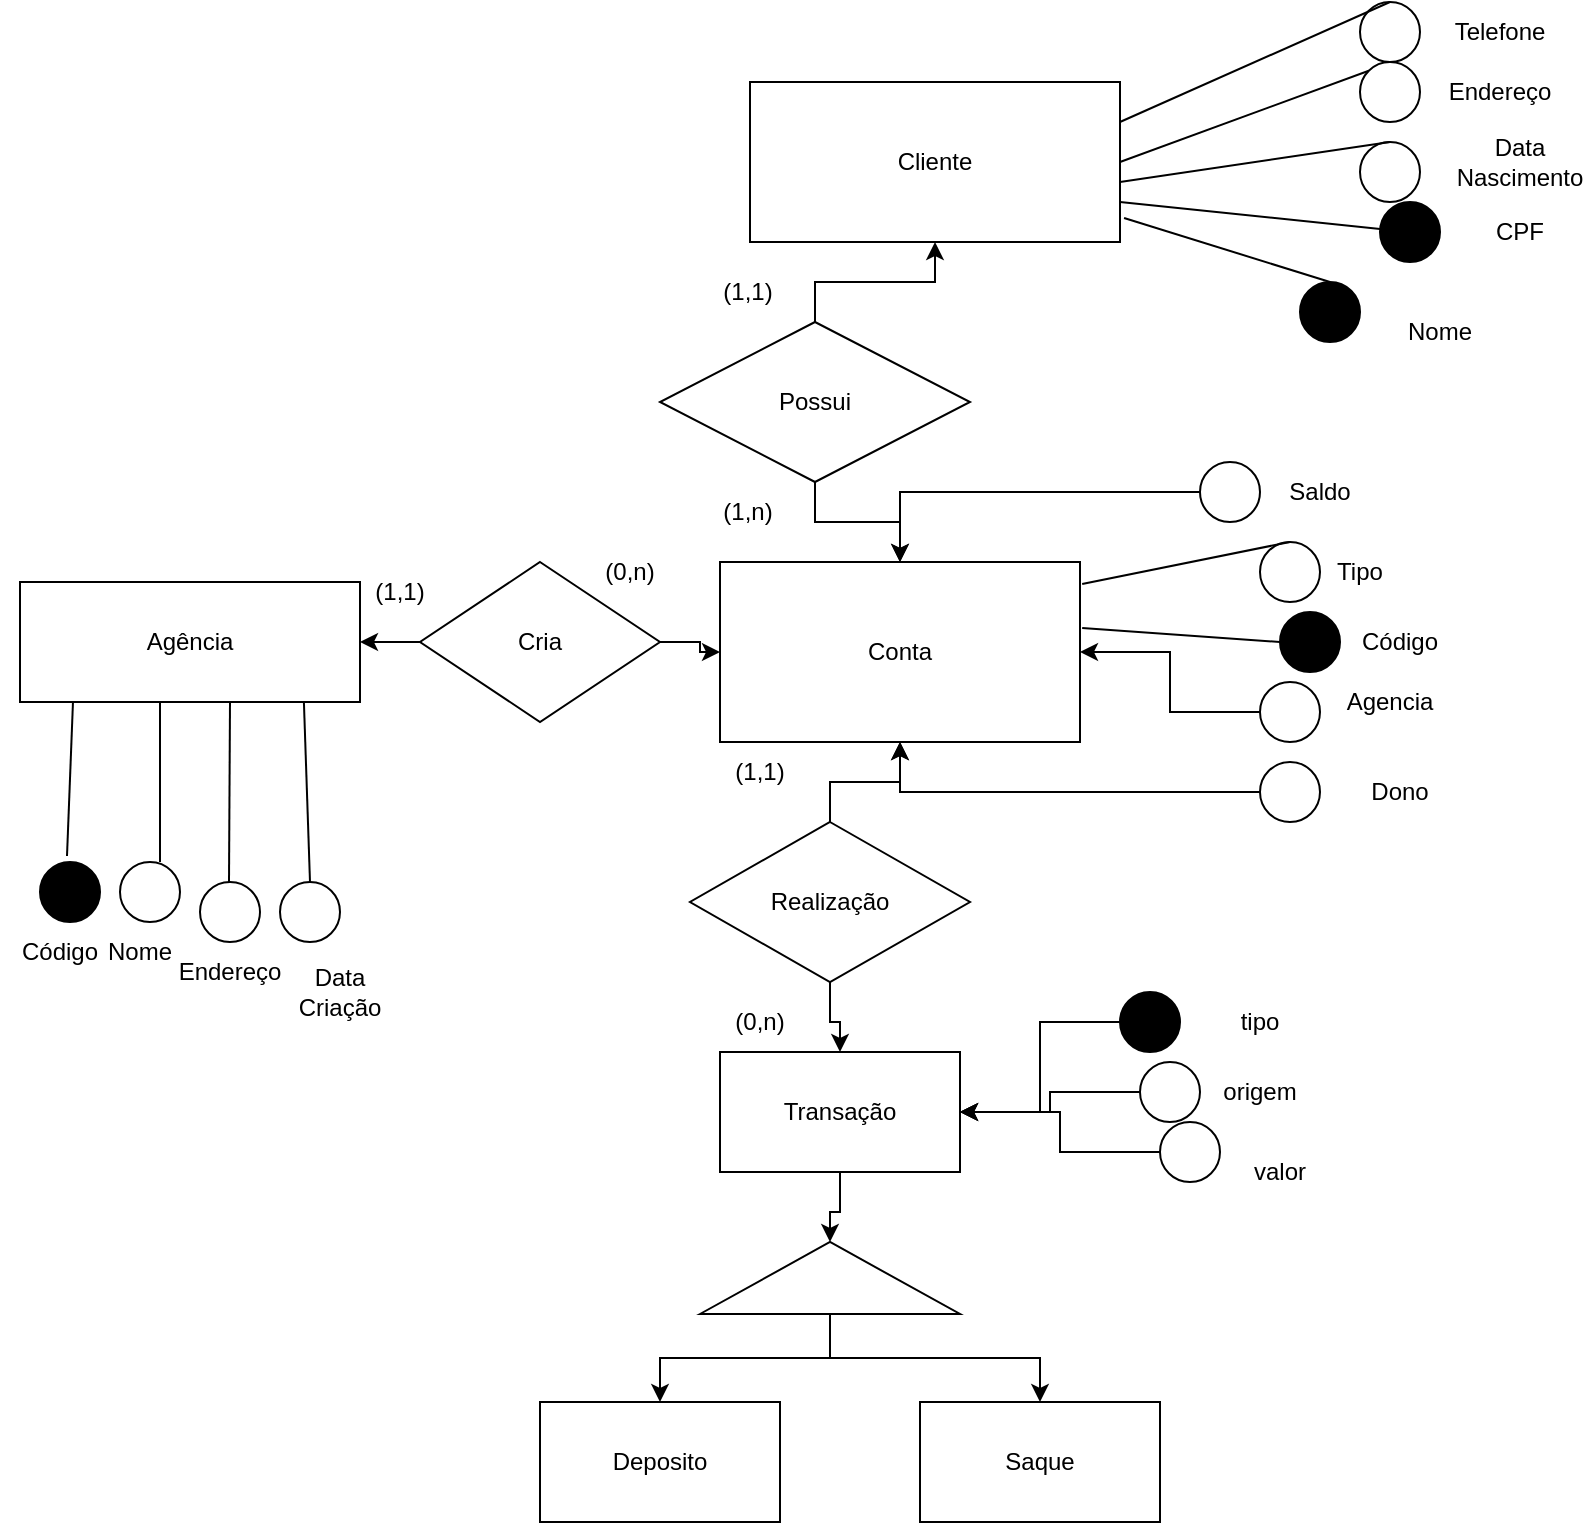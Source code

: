 <mxfile version="21.6.8" type="github">
  <diagram name="Página-1" id="feRc4wMNCI0Biom_shZm">
    <mxGraphModel dx="1374" dy="795" grid="1" gridSize="10" guides="1" tooltips="1" connect="1" arrows="1" fold="1" page="1" pageScale="1" pageWidth="827" pageHeight="1169" math="0" shadow="0">
      <root>
        <mxCell id="0" />
        <mxCell id="1" parent="0" />
        <mxCell id="miS-lUIL0OgM5NuOEFG1-1" value="Cliente" style="rounded=0;whiteSpace=wrap;html=1;" parent="1" vertex="1">
          <mxGeometry x="385" y="70" width="185" height="80" as="geometry" />
        </mxCell>
        <mxCell id="miS-lUIL0OgM5NuOEFG1-2" value="" style="endArrow=none;html=1;rounded=0;entryX=1.011;entryY=0.85;entryDx=0;entryDy=0;entryPerimeter=0;exitX=0.5;exitY=0;exitDx=0;exitDy=0;" parent="1" source="miS-lUIL0OgM5NuOEFG1-3" target="miS-lUIL0OgM5NuOEFG1-1" edge="1">
          <mxGeometry width="50" height="50" relative="1" as="geometry">
            <mxPoint x="40" y="230" as="sourcePoint" />
            <mxPoint x="100" y="210" as="targetPoint" />
            <Array as="points" />
          </mxGeometry>
        </mxCell>
        <mxCell id="miS-lUIL0OgM5NuOEFG1-3" value="" style="ellipse;whiteSpace=wrap;html=1;aspect=fixed;fillColor=#000000;" parent="1" vertex="1">
          <mxGeometry x="660" y="170" width="30" height="30" as="geometry" />
        </mxCell>
        <mxCell id="miS-lUIL0OgM5NuOEFG1-5" value="Nome" style="text;html=1;strokeColor=none;fillColor=none;align=center;verticalAlign=middle;whiteSpace=wrap;rounded=0;" parent="1" vertex="1">
          <mxGeometry x="700" y="180" width="60" height="30" as="geometry" />
        </mxCell>
        <mxCell id="miS-lUIL0OgM5NuOEFG1-6" value="" style="endArrow=none;html=1;rounded=0;exitX=1;exitY=0.75;exitDx=0;exitDy=0;" parent="1" source="miS-lUIL0OgM5NuOEFG1-1" target="miS-lUIL0OgM5NuOEFG1-7" edge="1">
          <mxGeometry width="50" height="50" relative="1" as="geometry">
            <mxPoint x="70" y="230" as="sourcePoint" />
            <mxPoint x="60" y="160" as="targetPoint" />
          </mxGeometry>
        </mxCell>
        <mxCell id="miS-lUIL0OgM5NuOEFG1-7" value="" style="ellipse;whiteSpace=wrap;html=1;aspect=fixed;fillColor=#000000;" parent="1" vertex="1">
          <mxGeometry x="700" y="130" width="30" height="30" as="geometry" />
        </mxCell>
        <mxCell id="miS-lUIL0OgM5NuOEFG1-8" value="CPF" style="text;html=1;strokeColor=none;fillColor=none;align=center;verticalAlign=middle;whiteSpace=wrap;rounded=0;" parent="1" vertex="1">
          <mxGeometry x="740" y="130" width="60" height="30" as="geometry" />
        </mxCell>
        <mxCell id="miS-lUIL0OgM5NuOEFG1-9" value="" style="ellipse;whiteSpace=wrap;html=1;aspect=fixed;" parent="1" vertex="1">
          <mxGeometry x="690" y="100" width="30" height="30" as="geometry" />
        </mxCell>
        <mxCell id="miS-lUIL0OgM5NuOEFG1-11" value="&lt;div&gt;Data&lt;/div&gt;&lt;div&gt;Nascimento&lt;br&gt;&lt;/div&gt;" style="text;html=1;strokeColor=none;fillColor=none;align=center;verticalAlign=middle;whiteSpace=wrap;rounded=0;" parent="1" vertex="1">
          <mxGeometry x="740" y="95" width="60" height="30" as="geometry" />
        </mxCell>
        <mxCell id="miS-lUIL0OgM5NuOEFG1-12" value="" style="endArrow=none;html=1;rounded=0;entryX=0.5;entryY=0;entryDx=0;entryDy=0;" parent="1" target="miS-lUIL0OgM5NuOEFG1-9" edge="1">
          <mxGeometry width="50" height="50" relative="1" as="geometry">
            <mxPoint x="570" y="120" as="sourcePoint" />
            <mxPoint x="100" y="220" as="targetPoint" />
            <Array as="points" />
          </mxGeometry>
        </mxCell>
        <mxCell id="miS-lUIL0OgM5NuOEFG1-14" value="" style="ellipse;whiteSpace=wrap;html=1;aspect=fixed;" parent="1" vertex="1">
          <mxGeometry x="690" y="60" width="30" height="30" as="geometry" />
        </mxCell>
        <mxCell id="miS-lUIL0OgM5NuOEFG1-15" value="" style="endArrow=none;html=1;rounded=0;exitX=1;exitY=0.5;exitDx=0;exitDy=0;entryX=0;entryY=0;entryDx=0;entryDy=0;" parent="1" target="miS-lUIL0OgM5NuOEFG1-14" edge="1" source="miS-lUIL0OgM5NuOEFG1-1">
          <mxGeometry width="50" height="50" relative="1" as="geometry">
            <mxPoint x="660" y="150" as="sourcePoint" />
            <mxPoint x="668" y="218" as="targetPoint" />
            <Array as="points" />
          </mxGeometry>
        </mxCell>
        <mxCell id="miS-lUIL0OgM5NuOEFG1-16" value="Endereço" style="text;html=1;strokeColor=none;fillColor=none;align=center;verticalAlign=middle;whiteSpace=wrap;rounded=0;" parent="1" vertex="1">
          <mxGeometry x="730" y="60" width="60" height="30" as="geometry" />
        </mxCell>
        <mxCell id="miS-lUIL0OgM5NuOEFG1-17" value="" style="ellipse;whiteSpace=wrap;html=1;aspect=fixed;" parent="1" vertex="1">
          <mxGeometry x="690" y="30" width="30" height="30" as="geometry" />
        </mxCell>
        <mxCell id="miS-lUIL0OgM5NuOEFG1-18" value="" style="endArrow=none;html=1;rounded=0;entryX=0.5;entryY=0;entryDx=0;entryDy=0;exitX=1;exitY=0.25;exitDx=0;exitDy=0;" parent="1" source="miS-lUIL0OgM5NuOEFG1-1" target="miS-lUIL0OgM5NuOEFG1-17" edge="1">
          <mxGeometry width="50" height="50" relative="1" as="geometry">
            <mxPoint x="527" y="130" as="sourcePoint" />
            <mxPoint x="210" y="220" as="targetPoint" />
            <Array as="points" />
          </mxGeometry>
        </mxCell>
        <mxCell id="miS-lUIL0OgM5NuOEFG1-20" value="Telefone" style="text;html=1;strokeColor=none;fillColor=none;align=center;verticalAlign=middle;whiteSpace=wrap;rounded=0;" parent="1" vertex="1">
          <mxGeometry x="730" y="30" width="60" height="30" as="geometry" />
        </mxCell>
        <mxCell id="miS-lUIL0OgM5NuOEFG1-22" value="" style="ellipse;whiteSpace=wrap;html=1;aspect=fixed;fillColor=#000000;" parent="1" vertex="1">
          <mxGeometry x="30" y="460" width="30" height="30" as="geometry" />
        </mxCell>
        <mxCell id="miS-lUIL0OgM5NuOEFG1-23" value="" style="endArrow=none;html=1;rounded=0;entryX=0.121;entryY=0.663;entryDx=0;entryDy=0;entryPerimeter=0;" parent="1" edge="1">
          <mxGeometry width="50" height="50" relative="1" as="geometry">
            <mxPoint x="43.5" y="456.96" as="sourcePoint" />
            <mxPoint x="46.49" y="380" as="targetPoint" />
          </mxGeometry>
        </mxCell>
        <mxCell id="miS-lUIL0OgM5NuOEFG1-24" value="Código" style="text;html=1;strokeColor=none;fillColor=none;align=center;verticalAlign=middle;whiteSpace=wrap;rounded=0;" parent="1" vertex="1">
          <mxGeometry x="10" y="490" width="60" height="30" as="geometry" />
        </mxCell>
        <mxCell id="miS-lUIL0OgM5NuOEFG1-25" value="" style="ellipse;whiteSpace=wrap;html=1;aspect=fixed;" parent="1" vertex="1">
          <mxGeometry x="70" y="460" width="30" height="30" as="geometry" />
        </mxCell>
        <mxCell id="miS-lUIL0OgM5NuOEFG1-27" value="Nome" style="text;html=1;strokeColor=none;fillColor=none;align=center;verticalAlign=middle;whiteSpace=wrap;rounded=0;" parent="1" vertex="1">
          <mxGeometry x="50" y="490" width="60" height="30" as="geometry" />
        </mxCell>
        <mxCell id="miS-lUIL0OgM5NuOEFG1-28" value="" style="ellipse;whiteSpace=wrap;html=1;aspect=fixed;" parent="1" vertex="1">
          <mxGeometry x="110" y="470" width="30" height="30" as="geometry" />
        </mxCell>
        <mxCell id="miS-lUIL0OgM5NuOEFG1-29" value="" style="endArrow=none;html=1;rounded=0;" parent="1" edge="1">
          <mxGeometry width="50" height="50" relative="1" as="geometry">
            <mxPoint x="124.5" y="470" as="sourcePoint" />
            <mxPoint x="125" y="380" as="targetPoint" />
          </mxGeometry>
        </mxCell>
        <mxCell id="miS-lUIL0OgM5NuOEFG1-30" value="Endereço" style="text;html=1;strokeColor=none;fillColor=none;align=center;verticalAlign=middle;whiteSpace=wrap;rounded=0;" parent="1" vertex="1">
          <mxGeometry x="95" y="500" width="60" height="30" as="geometry" />
        </mxCell>
        <mxCell id="miS-lUIL0OgM5NuOEFG1-31" value="" style="ellipse;whiteSpace=wrap;html=1;aspect=fixed;" parent="1" vertex="1">
          <mxGeometry x="150" y="470" width="30" height="30" as="geometry" />
        </mxCell>
        <mxCell id="miS-lUIL0OgM5NuOEFG1-34" value="" style="endArrow=none;html=1;rounded=0;exitX=0.5;exitY=0;exitDx=0;exitDy=0;entryX=0.835;entryY=1;entryDx=0;entryDy=0;entryPerimeter=0;" parent="1" source="miS-lUIL0OgM5NuOEFG1-31" target="miS-lUIL0OgM5NuOEFG1-41" edge="1">
          <mxGeometry width="50" height="50" relative="1" as="geometry">
            <mxPoint x="404.5" y="440" as="sourcePoint" />
            <mxPoint x="170" y="390" as="targetPoint" />
          </mxGeometry>
        </mxCell>
        <mxCell id="miS-lUIL0OgM5NuOEFG1-35" value="&lt;div&gt;Data &lt;br&gt;&lt;/div&gt;&lt;div&gt;Criação&lt;br&gt;&lt;/div&gt;" style="text;html=1;strokeColor=none;fillColor=none;align=center;verticalAlign=middle;whiteSpace=wrap;rounded=0;" parent="1" vertex="1">
          <mxGeometry x="150" y="510" width="60" height="30" as="geometry" />
        </mxCell>
        <mxCell id="miS-lUIL0OgM5NuOEFG1-36" value="" style="endArrow=none;html=1;rounded=0;" parent="1" edge="1">
          <mxGeometry width="50" height="50" relative="1" as="geometry">
            <mxPoint x="90" y="460" as="sourcePoint" />
            <mxPoint x="90" y="380" as="targetPoint" />
            <Array as="points" />
          </mxGeometry>
        </mxCell>
        <mxCell id="miS-lUIL0OgM5NuOEFG1-41" value="Agência" style="rounded=0;whiteSpace=wrap;html=1;" parent="1" vertex="1">
          <mxGeometry x="20" y="320" width="170" height="60" as="geometry" />
        </mxCell>
        <mxCell id="miS-lUIL0OgM5NuOEFG1-42" value="Conta" style="rounded=0;whiteSpace=wrap;html=1;" parent="1" vertex="1">
          <mxGeometry x="370" y="310" width="180" height="90" as="geometry" />
        </mxCell>
        <mxCell id="miS-lUIL0OgM5NuOEFG1-44" value="" style="ellipse;whiteSpace=wrap;html=1;aspect=fixed;fillColor=#000000;" parent="1" vertex="1">
          <mxGeometry x="650" y="335" width="30" height="30" as="geometry" />
        </mxCell>
        <mxCell id="miS-lUIL0OgM5NuOEFG1-45" value="" style="endArrow=none;html=1;rounded=0;exitX=1.006;exitY=0.367;exitDx=0;exitDy=0;exitPerimeter=0;entryX=0;entryY=0.5;entryDx=0;entryDy=0;" parent="1" edge="1" target="miS-lUIL0OgM5NuOEFG1-44" source="miS-lUIL0OgM5NuOEFG1-42">
          <mxGeometry width="50" height="50" relative="1" as="geometry">
            <mxPoint x="654.5" y="450" as="sourcePoint" />
            <mxPoint x="654.5" y="380" as="targetPoint" />
          </mxGeometry>
        </mxCell>
        <mxCell id="miS-lUIL0OgM5NuOEFG1-46" value="Código" style="text;html=1;strokeColor=none;fillColor=none;align=center;verticalAlign=middle;whiteSpace=wrap;rounded=0;" parent="1" vertex="1">
          <mxGeometry x="680" y="335" width="60" height="30" as="geometry" />
        </mxCell>
        <mxCell id="miS-lUIL0OgM5NuOEFG1-47" value="" style="ellipse;whiteSpace=wrap;html=1;aspect=fixed;" parent="1" vertex="1">
          <mxGeometry x="640" y="300" width="30" height="30" as="geometry" />
        </mxCell>
        <mxCell id="miS-lUIL0OgM5NuOEFG1-48" value="Tipo" style="text;html=1;strokeColor=none;fillColor=none;align=center;verticalAlign=middle;whiteSpace=wrap;rounded=0;" parent="1" vertex="1">
          <mxGeometry x="660" y="300" width="60" height="30" as="geometry" />
        </mxCell>
        <mxCell id="miS-lUIL0OgM5NuOEFG1-49" value="" style="endArrow=none;html=1;rounded=0;exitX=0.5;exitY=0;exitDx=0;exitDy=0;entryX=1.006;entryY=0.122;entryDx=0;entryDy=0;entryPerimeter=0;" parent="1" edge="1" target="miS-lUIL0OgM5NuOEFG1-42" source="miS-lUIL0OgM5NuOEFG1-47">
          <mxGeometry width="50" height="50" relative="1" as="geometry">
            <mxPoint x="400" y="470" as="sourcePoint" />
            <mxPoint x="399.5" y="420" as="targetPoint" />
          </mxGeometry>
        </mxCell>
        <mxCell id="DNIvAONIN89-vVzrqF2T-6" value="" style="edgeStyle=orthogonalEdgeStyle;rounded=0;orthogonalLoop=1;jettySize=auto;html=1;" edge="1" parent="1" source="miS-lUIL0OgM5NuOEFG1-60" target="miS-lUIL0OgM5NuOEFG1-42">
          <mxGeometry relative="1" as="geometry" />
        </mxCell>
        <mxCell id="miS-lUIL0OgM5NuOEFG1-60" value="" style="ellipse;whiteSpace=wrap;html=1;aspect=fixed;" parent="1" vertex="1">
          <mxGeometry x="640" y="370" width="30" height="30" as="geometry" />
        </mxCell>
        <mxCell id="DNIvAONIN89-vVzrqF2T-4" value="" style="edgeStyle=orthogonalEdgeStyle;rounded=0;orthogonalLoop=1;jettySize=auto;html=1;" edge="1" parent="1" source="DNIvAONIN89-vVzrqF2T-2" target="miS-lUIL0OgM5NuOEFG1-42">
          <mxGeometry relative="1" as="geometry" />
        </mxCell>
        <mxCell id="DNIvAONIN89-vVzrqF2T-38" value="" style="edgeStyle=orthogonalEdgeStyle;rounded=0;orthogonalLoop=1;jettySize=auto;html=1;" edge="1" parent="1" source="DNIvAONIN89-vVzrqF2T-2" target="miS-lUIL0OgM5NuOEFG1-41">
          <mxGeometry relative="1" as="geometry" />
        </mxCell>
        <mxCell id="DNIvAONIN89-vVzrqF2T-2" value="Cria" style="rhombus;whiteSpace=wrap;html=1;" vertex="1" parent="1">
          <mxGeometry x="220" y="310" width="120" height="80" as="geometry" />
        </mxCell>
        <mxCell id="DNIvAONIN89-vVzrqF2T-7" value="Agencia" style="text;html=1;strokeColor=none;fillColor=none;align=center;verticalAlign=middle;whiteSpace=wrap;rounded=0;" vertex="1" parent="1">
          <mxGeometry x="675" y="365" width="60" height="30" as="geometry" />
        </mxCell>
        <mxCell id="DNIvAONIN89-vVzrqF2T-9" value="" style="edgeStyle=orthogonalEdgeStyle;rounded=0;orthogonalLoop=1;jettySize=auto;html=1;" edge="1" parent="1" source="DNIvAONIN89-vVzrqF2T-8" target="miS-lUIL0OgM5NuOEFG1-42">
          <mxGeometry relative="1" as="geometry" />
        </mxCell>
        <mxCell id="DNIvAONIN89-vVzrqF2T-8" value="" style="ellipse;whiteSpace=wrap;html=1;aspect=fixed;" vertex="1" parent="1">
          <mxGeometry x="640" y="410" width="30" height="30" as="geometry" />
        </mxCell>
        <mxCell id="DNIvAONIN89-vVzrqF2T-10" value="Dono" style="text;html=1;strokeColor=none;fillColor=none;align=center;verticalAlign=middle;whiteSpace=wrap;rounded=0;" vertex="1" parent="1">
          <mxGeometry x="680" y="410" width="60" height="30" as="geometry" />
        </mxCell>
        <mxCell id="DNIvAONIN89-vVzrqF2T-12" value="" style="edgeStyle=orthogonalEdgeStyle;rounded=0;orthogonalLoop=1;jettySize=auto;html=1;" edge="1" parent="1" source="DNIvAONIN89-vVzrqF2T-11" target="miS-lUIL0OgM5NuOEFG1-42">
          <mxGeometry relative="1" as="geometry" />
        </mxCell>
        <mxCell id="DNIvAONIN89-vVzrqF2T-11" value="" style="ellipse;whiteSpace=wrap;html=1;aspect=fixed;" vertex="1" parent="1">
          <mxGeometry x="610" y="260" width="30" height="30" as="geometry" />
        </mxCell>
        <mxCell id="DNIvAONIN89-vVzrqF2T-13" value="Saldo" style="text;html=1;strokeColor=none;fillColor=none;align=center;verticalAlign=middle;whiteSpace=wrap;rounded=0;" vertex="1" parent="1">
          <mxGeometry x="640" y="260" width="60" height="30" as="geometry" />
        </mxCell>
        <mxCell id="DNIvAONIN89-vVzrqF2T-15" value="" style="edgeStyle=orthogonalEdgeStyle;rounded=0;orthogonalLoop=1;jettySize=auto;html=1;" edge="1" parent="1" source="DNIvAONIN89-vVzrqF2T-14" target="miS-lUIL0OgM5NuOEFG1-42">
          <mxGeometry relative="1" as="geometry" />
        </mxCell>
        <mxCell id="DNIvAONIN89-vVzrqF2T-16" value="" style="edgeStyle=orthogonalEdgeStyle;rounded=0;orthogonalLoop=1;jettySize=auto;html=1;" edge="1" parent="1" source="DNIvAONIN89-vVzrqF2T-14" target="miS-lUIL0OgM5NuOEFG1-1">
          <mxGeometry relative="1" as="geometry" />
        </mxCell>
        <mxCell id="DNIvAONIN89-vVzrqF2T-14" value="Possui" style="rhombus;whiteSpace=wrap;html=1;" vertex="1" parent="1">
          <mxGeometry x="340" y="190" width="155" height="80" as="geometry" />
        </mxCell>
        <mxCell id="DNIvAONIN89-vVzrqF2T-18" value="" style="edgeStyle=orthogonalEdgeStyle;rounded=0;orthogonalLoop=1;jettySize=auto;html=1;" edge="1" parent="1" source="DNIvAONIN89-vVzrqF2T-17" target="miS-lUIL0OgM5NuOEFG1-42">
          <mxGeometry relative="1" as="geometry" />
        </mxCell>
        <mxCell id="DNIvAONIN89-vVzrqF2T-20" value="" style="edgeStyle=orthogonalEdgeStyle;rounded=0;orthogonalLoop=1;jettySize=auto;html=1;" edge="1" parent="1" source="DNIvAONIN89-vVzrqF2T-17" target="DNIvAONIN89-vVzrqF2T-19">
          <mxGeometry relative="1" as="geometry" />
        </mxCell>
        <mxCell id="DNIvAONIN89-vVzrqF2T-17" value="Realização" style="rhombus;whiteSpace=wrap;html=1;" vertex="1" parent="1">
          <mxGeometry x="355" y="440" width="140" height="80" as="geometry" />
        </mxCell>
        <mxCell id="DNIvAONIN89-vVzrqF2T-22" value="" style="edgeStyle=orthogonalEdgeStyle;rounded=0;orthogonalLoop=1;jettySize=auto;html=1;" edge="1" parent="1" source="DNIvAONIN89-vVzrqF2T-19" target="DNIvAONIN89-vVzrqF2T-21">
          <mxGeometry relative="1" as="geometry" />
        </mxCell>
        <mxCell id="DNIvAONIN89-vVzrqF2T-19" value="Transação" style="rounded=0;whiteSpace=wrap;html=1;" vertex="1" parent="1">
          <mxGeometry x="370" y="555" width="120" height="60" as="geometry" />
        </mxCell>
        <mxCell id="DNIvAONIN89-vVzrqF2T-26" value="" style="edgeStyle=orthogonalEdgeStyle;rounded=0;orthogonalLoop=1;jettySize=auto;html=1;" edge="1" parent="1" source="DNIvAONIN89-vVzrqF2T-21" target="DNIvAONIN89-vVzrqF2T-23">
          <mxGeometry relative="1" as="geometry" />
        </mxCell>
        <mxCell id="DNIvAONIN89-vVzrqF2T-27" style="edgeStyle=orthogonalEdgeStyle;rounded=0;orthogonalLoop=1;jettySize=auto;html=1;" edge="1" parent="1" source="DNIvAONIN89-vVzrqF2T-21" target="DNIvAONIN89-vVzrqF2T-24">
          <mxGeometry relative="1" as="geometry" />
        </mxCell>
        <mxCell id="DNIvAONIN89-vVzrqF2T-21" value="" style="triangle;whiteSpace=wrap;html=1;direction=north;" vertex="1" parent="1">
          <mxGeometry x="360" y="650" width="130" height="36" as="geometry" />
        </mxCell>
        <mxCell id="DNIvAONIN89-vVzrqF2T-23" value="Deposito" style="rounded=0;whiteSpace=wrap;html=1;" vertex="1" parent="1">
          <mxGeometry x="280" y="730" width="120" height="60" as="geometry" />
        </mxCell>
        <mxCell id="DNIvAONIN89-vVzrqF2T-24" value="Saque" style="rounded=0;whiteSpace=wrap;html=1;" vertex="1" parent="1">
          <mxGeometry x="470" y="730" width="120" height="60" as="geometry" />
        </mxCell>
        <mxCell id="DNIvAONIN89-vVzrqF2T-33" value="" style="edgeStyle=orthogonalEdgeStyle;rounded=0;orthogonalLoop=1;jettySize=auto;html=1;" edge="1" parent="1" source="DNIvAONIN89-vVzrqF2T-28" target="DNIvAONIN89-vVzrqF2T-19">
          <mxGeometry relative="1" as="geometry" />
        </mxCell>
        <mxCell id="DNIvAONIN89-vVzrqF2T-28" value="" style="ellipse;whiteSpace=wrap;html=1;aspect=fixed;fillColor=#000000;" vertex="1" parent="1">
          <mxGeometry x="570" y="525" width="30" height="30" as="geometry" />
        </mxCell>
        <mxCell id="DNIvAONIN89-vVzrqF2T-32" value="" style="edgeStyle=orthogonalEdgeStyle;rounded=0;orthogonalLoop=1;jettySize=auto;html=1;" edge="1" parent="1" source="DNIvAONIN89-vVzrqF2T-29" target="DNIvAONIN89-vVzrqF2T-19">
          <mxGeometry relative="1" as="geometry" />
        </mxCell>
        <mxCell id="DNIvAONIN89-vVzrqF2T-29" value="" style="ellipse;whiteSpace=wrap;html=1;aspect=fixed;" vertex="1" parent="1">
          <mxGeometry x="580" y="560" width="30" height="30" as="geometry" />
        </mxCell>
        <mxCell id="DNIvAONIN89-vVzrqF2T-31" value="" style="edgeStyle=orthogonalEdgeStyle;rounded=0;orthogonalLoop=1;jettySize=auto;html=1;" edge="1" parent="1" source="DNIvAONIN89-vVzrqF2T-30" target="DNIvAONIN89-vVzrqF2T-19">
          <mxGeometry relative="1" as="geometry" />
        </mxCell>
        <mxCell id="DNIvAONIN89-vVzrqF2T-30" value="" style="ellipse;whiteSpace=wrap;html=1;aspect=fixed;" vertex="1" parent="1">
          <mxGeometry x="590" y="590" width="30" height="30" as="geometry" />
        </mxCell>
        <mxCell id="DNIvAONIN89-vVzrqF2T-35" value="tipo" style="text;html=1;strokeColor=none;fillColor=none;align=center;verticalAlign=middle;whiteSpace=wrap;rounded=0;" vertex="1" parent="1">
          <mxGeometry x="610" y="525" width="60" height="30" as="geometry" />
        </mxCell>
        <mxCell id="DNIvAONIN89-vVzrqF2T-36" value="origem" style="text;html=1;strokeColor=none;fillColor=none;align=center;verticalAlign=middle;whiteSpace=wrap;rounded=0;" vertex="1" parent="1">
          <mxGeometry x="610" y="560" width="60" height="30" as="geometry" />
        </mxCell>
        <mxCell id="DNIvAONIN89-vVzrqF2T-37" value="valor" style="text;html=1;strokeColor=none;fillColor=none;align=center;verticalAlign=middle;whiteSpace=wrap;rounded=0;" vertex="1" parent="1">
          <mxGeometry x="620" y="600" width="60" height="30" as="geometry" />
        </mxCell>
        <mxCell id="DNIvAONIN89-vVzrqF2T-39" value="(1,1)" style="text;html=1;strokeColor=none;fillColor=none;align=center;verticalAlign=middle;whiteSpace=wrap;rounded=0;" vertex="1" parent="1">
          <mxGeometry x="180" y="310" width="60" height="30" as="geometry" />
        </mxCell>
        <mxCell id="DNIvAONIN89-vVzrqF2T-40" value="(0,n)" style="text;html=1;strokeColor=none;fillColor=none;align=center;verticalAlign=middle;whiteSpace=wrap;rounded=0;" vertex="1" parent="1">
          <mxGeometry x="295" y="300" width="60" height="30" as="geometry" />
        </mxCell>
        <mxCell id="DNIvAONIN89-vVzrqF2T-41" value="(1,n)" style="text;html=1;strokeColor=none;fillColor=none;align=center;verticalAlign=middle;whiteSpace=wrap;rounded=0;" vertex="1" parent="1">
          <mxGeometry x="354" y="270" width="60" height="30" as="geometry" />
        </mxCell>
        <mxCell id="DNIvAONIN89-vVzrqF2T-42" value="(1,1)" style="text;html=1;strokeColor=none;fillColor=none;align=center;verticalAlign=middle;whiteSpace=wrap;rounded=0;" vertex="1" parent="1">
          <mxGeometry x="354" y="160" width="60" height="30" as="geometry" />
        </mxCell>
        <mxCell id="DNIvAONIN89-vVzrqF2T-43" value="(1,1)" style="text;html=1;strokeColor=none;fillColor=none;align=center;verticalAlign=middle;whiteSpace=wrap;rounded=0;" vertex="1" parent="1">
          <mxGeometry x="360" y="400" width="60" height="30" as="geometry" />
        </mxCell>
        <mxCell id="DNIvAONIN89-vVzrqF2T-44" value="(0,n)" style="text;html=1;strokeColor=none;fillColor=none;align=center;verticalAlign=middle;whiteSpace=wrap;rounded=0;" vertex="1" parent="1">
          <mxGeometry x="360" y="525" width="60" height="30" as="geometry" />
        </mxCell>
      </root>
    </mxGraphModel>
  </diagram>
</mxfile>
